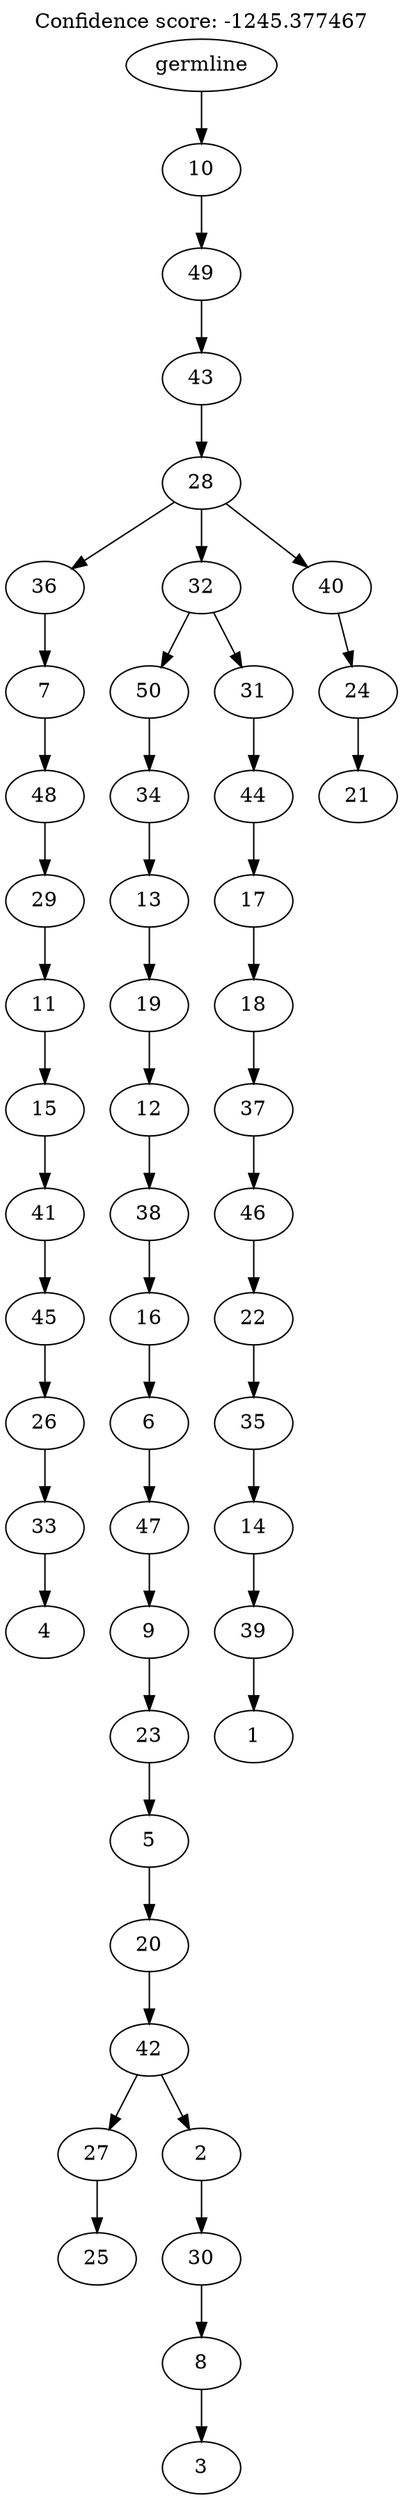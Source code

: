 digraph g {
	"49" -> "50";
	"50" [label="4"];
	"48" -> "49";
	"49" [label="33"];
	"47" -> "48";
	"48" [label="26"];
	"46" -> "47";
	"47" [label="45"];
	"45" -> "46";
	"46" [label="41"];
	"44" -> "45";
	"45" [label="15"];
	"43" -> "44";
	"44" [label="11"];
	"42" -> "43";
	"43" [label="29"];
	"41" -> "42";
	"42" [label="48"];
	"40" -> "41";
	"41" [label="7"];
	"38" -> "39";
	"39" [label="25"];
	"36" -> "37";
	"37" [label="3"];
	"35" -> "36";
	"36" [label="8"];
	"34" -> "35";
	"35" [label="30"];
	"33" -> "34";
	"34" [label="2"];
	"33" -> "38";
	"38" [label="27"];
	"32" -> "33";
	"33" [label="42"];
	"31" -> "32";
	"32" [label="20"];
	"30" -> "31";
	"31" [label="5"];
	"29" -> "30";
	"30" [label="23"];
	"28" -> "29";
	"29" [label="9"];
	"27" -> "28";
	"28" [label="47"];
	"26" -> "27";
	"27" [label="6"];
	"25" -> "26";
	"26" [label="16"];
	"24" -> "25";
	"25" [label="38"];
	"23" -> "24";
	"24" [label="12"];
	"22" -> "23";
	"23" [label="19"];
	"21" -> "22";
	"22" [label="13"];
	"20" -> "21";
	"21" [label="34"];
	"18" -> "19";
	"19" [label="1"];
	"17" -> "18";
	"18" [label="39"];
	"16" -> "17";
	"17" [label="14"];
	"15" -> "16";
	"16" [label="35"];
	"14" -> "15";
	"15" [label="22"];
	"13" -> "14";
	"14" [label="46"];
	"12" -> "13";
	"13" [label="37"];
	"11" -> "12";
	"12" [label="18"];
	"10" -> "11";
	"11" [label="17"];
	"9" -> "10";
	"10" [label="44"];
	"8" -> "9";
	"9" [label="31"];
	"8" -> "20";
	"20" [label="50"];
	"6" -> "7";
	"7" [label="21"];
	"5" -> "6";
	"6" [label="24"];
	"4" -> "5";
	"5" [label="40"];
	"4" -> "8";
	"8" [label="32"];
	"4" -> "40";
	"40" [label="36"];
	"3" -> "4";
	"4" [label="28"];
	"2" -> "3";
	"3" [label="43"];
	"1" -> "2";
	"2" [label="49"];
	"0" -> "1";
	"1" [label="10"];
	"0" [label="germline"];
	labelloc="t";
	label="Confidence score: -1245.377467";
}
